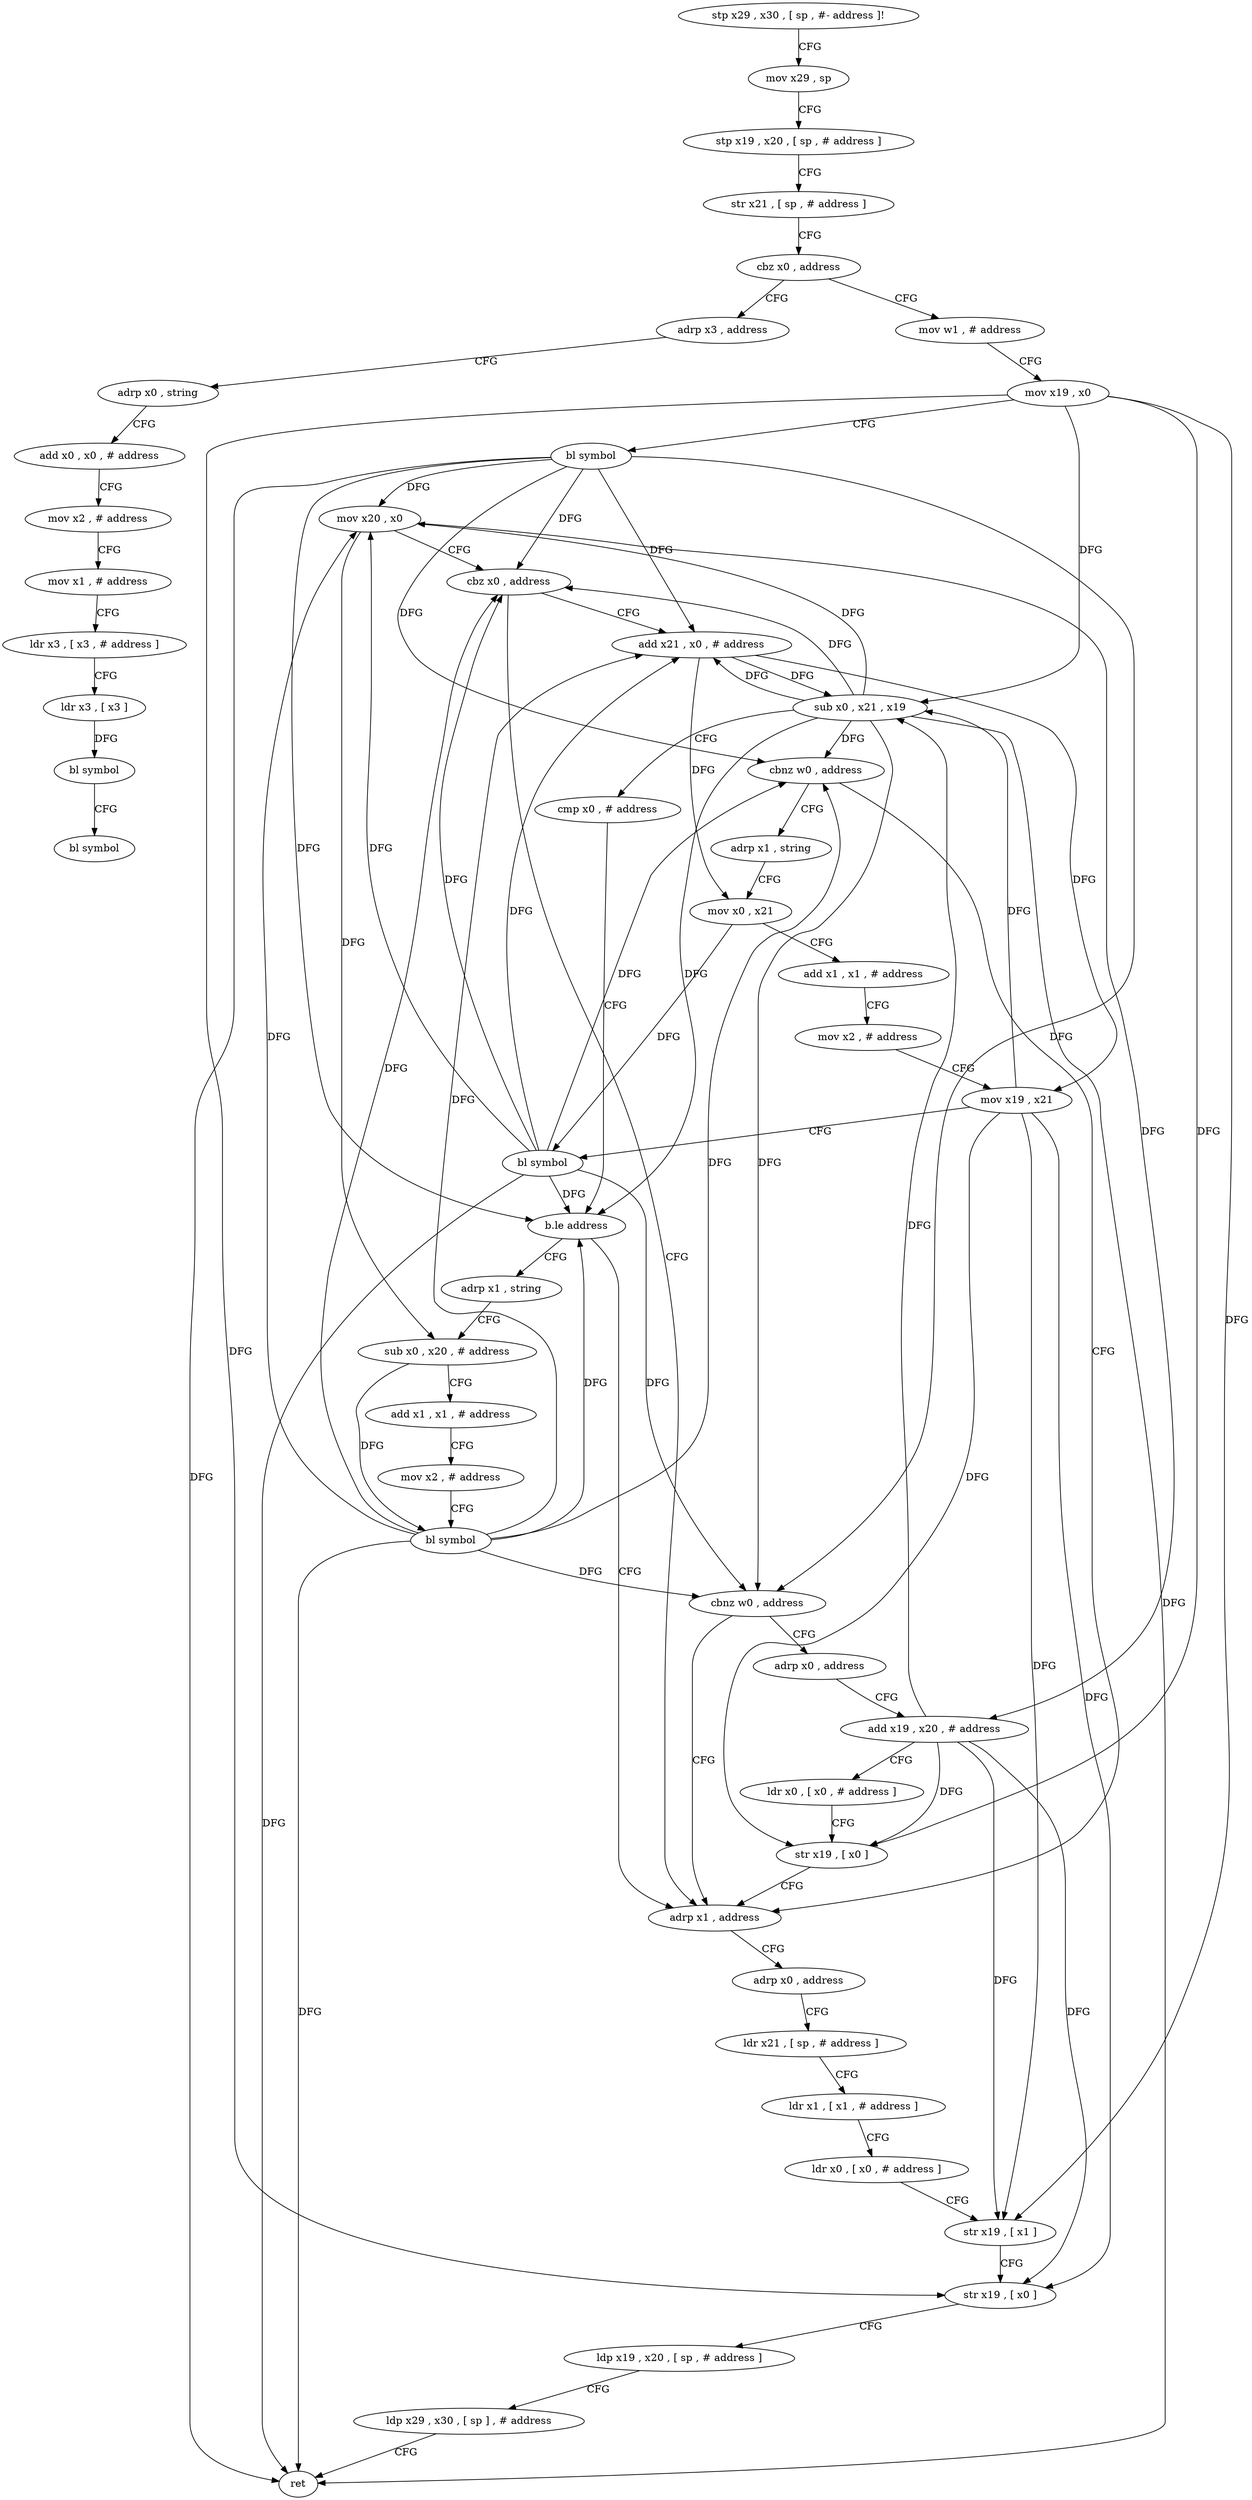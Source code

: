 digraph "func" {
"4223928" [label = "stp x29 , x30 , [ sp , #- address ]!" ]
"4223932" [label = "mov x29 , sp" ]
"4223936" [label = "stp x19 , x20 , [ sp , # address ]" ]
"4223940" [label = "str x21 , [ sp , # address ]" ]
"4223944" [label = "cbz x0 , address" ]
"4224092" [label = "adrp x3 , address" ]
"4223948" [label = "mov w1 , # address" ]
"4224096" [label = "adrp x0 , string" ]
"4224100" [label = "add x0 , x0 , # address" ]
"4224104" [label = "mov x2 , # address" ]
"4224108" [label = "mov x1 , # address" ]
"4224112" [label = "ldr x3 , [ x3 , # address ]" ]
"4224116" [label = "ldr x3 , [ x3 ]" ]
"4224120" [label = "bl symbol" ]
"4224124" [label = "bl symbol" ]
"4223952" [label = "mov x19 , x0" ]
"4223956" [label = "bl symbol" ]
"4223960" [label = "mov x20 , x0" ]
"4223964" [label = "cbz x0 , address" ]
"4224052" [label = "adrp x1 , address" ]
"4223968" [label = "add x21 , x0 , # address" ]
"4224056" [label = "adrp x0 , address" ]
"4224060" [label = "ldr x21 , [ sp , # address ]" ]
"4224064" [label = "ldr x1 , [ x1 , # address ]" ]
"4224068" [label = "ldr x0 , [ x0 , # address ]" ]
"4224072" [label = "str x19 , [ x1 ]" ]
"4224076" [label = "str x19 , [ x0 ]" ]
"4224080" [label = "ldp x19 , x20 , [ sp , # address ]" ]
"4224084" [label = "ldp x29 , x30 , [ sp ] , # address" ]
"4224088" [label = "ret" ]
"4223972" [label = "sub x0 , x21 , x19" ]
"4223976" [label = "cmp x0 , # address" ]
"4223980" [label = "b.le address" ]
"4223984" [label = "adrp x1 , string" ]
"4223988" [label = "sub x0 , x20 , # address" ]
"4223992" [label = "add x1 , x1 , # address" ]
"4223996" [label = "mov x2 , # address" ]
"4224000" [label = "bl symbol" ]
"4224004" [label = "cbnz w0 , address" ]
"4224008" [label = "adrp x1 , string" ]
"4224012" [label = "mov x0 , x21" ]
"4224016" [label = "add x1 , x1 , # address" ]
"4224020" [label = "mov x2 , # address" ]
"4224024" [label = "mov x19 , x21" ]
"4224028" [label = "bl symbol" ]
"4224032" [label = "cbnz w0 , address" ]
"4224036" [label = "adrp x0 , address" ]
"4224040" [label = "add x19 , x20 , # address" ]
"4224044" [label = "ldr x0 , [ x0 , # address ]" ]
"4224048" [label = "str x19 , [ x0 ]" ]
"4223928" -> "4223932" [ label = "CFG" ]
"4223932" -> "4223936" [ label = "CFG" ]
"4223936" -> "4223940" [ label = "CFG" ]
"4223940" -> "4223944" [ label = "CFG" ]
"4223944" -> "4224092" [ label = "CFG" ]
"4223944" -> "4223948" [ label = "CFG" ]
"4224092" -> "4224096" [ label = "CFG" ]
"4223948" -> "4223952" [ label = "CFG" ]
"4224096" -> "4224100" [ label = "CFG" ]
"4224100" -> "4224104" [ label = "CFG" ]
"4224104" -> "4224108" [ label = "CFG" ]
"4224108" -> "4224112" [ label = "CFG" ]
"4224112" -> "4224116" [ label = "CFG" ]
"4224116" -> "4224120" [ label = "DFG" ]
"4224120" -> "4224124" [ label = "CFG" ]
"4223952" -> "4223956" [ label = "CFG" ]
"4223952" -> "4224072" [ label = "DFG" ]
"4223952" -> "4224076" [ label = "DFG" ]
"4223952" -> "4223972" [ label = "DFG" ]
"4223952" -> "4224048" [ label = "DFG" ]
"4223956" -> "4223960" [ label = "DFG" ]
"4223956" -> "4223964" [ label = "DFG" ]
"4223956" -> "4224088" [ label = "DFG" ]
"4223956" -> "4223968" [ label = "DFG" ]
"4223956" -> "4223980" [ label = "DFG" ]
"4223956" -> "4224004" [ label = "DFG" ]
"4223956" -> "4224032" [ label = "DFG" ]
"4223960" -> "4223964" [ label = "CFG" ]
"4223960" -> "4223988" [ label = "DFG" ]
"4223960" -> "4224040" [ label = "DFG" ]
"4223964" -> "4224052" [ label = "CFG" ]
"4223964" -> "4223968" [ label = "CFG" ]
"4224052" -> "4224056" [ label = "CFG" ]
"4223968" -> "4223972" [ label = "DFG" ]
"4223968" -> "4224012" [ label = "DFG" ]
"4223968" -> "4224024" [ label = "DFG" ]
"4224056" -> "4224060" [ label = "CFG" ]
"4224060" -> "4224064" [ label = "CFG" ]
"4224064" -> "4224068" [ label = "CFG" ]
"4224068" -> "4224072" [ label = "CFG" ]
"4224072" -> "4224076" [ label = "CFG" ]
"4224076" -> "4224080" [ label = "CFG" ]
"4224080" -> "4224084" [ label = "CFG" ]
"4224084" -> "4224088" [ label = "CFG" ]
"4223972" -> "4223976" [ label = "CFG" ]
"4223972" -> "4223960" [ label = "DFG" ]
"4223972" -> "4223964" [ label = "DFG" ]
"4223972" -> "4223968" [ label = "DFG" ]
"4223972" -> "4224088" [ label = "DFG" ]
"4223972" -> "4223980" [ label = "DFG" ]
"4223972" -> "4224004" [ label = "DFG" ]
"4223972" -> "4224032" [ label = "DFG" ]
"4223976" -> "4223980" [ label = "CFG" ]
"4223980" -> "4224052" [ label = "CFG" ]
"4223980" -> "4223984" [ label = "CFG" ]
"4223984" -> "4223988" [ label = "CFG" ]
"4223988" -> "4223992" [ label = "CFG" ]
"4223988" -> "4224000" [ label = "DFG" ]
"4223992" -> "4223996" [ label = "CFG" ]
"4223996" -> "4224000" [ label = "CFG" ]
"4224000" -> "4224004" [ label = "DFG" ]
"4224000" -> "4223960" [ label = "DFG" ]
"4224000" -> "4223964" [ label = "DFG" ]
"4224000" -> "4223968" [ label = "DFG" ]
"4224000" -> "4223980" [ label = "DFG" ]
"4224000" -> "4224088" [ label = "DFG" ]
"4224000" -> "4224032" [ label = "DFG" ]
"4224004" -> "4224052" [ label = "CFG" ]
"4224004" -> "4224008" [ label = "CFG" ]
"4224008" -> "4224012" [ label = "CFG" ]
"4224012" -> "4224016" [ label = "CFG" ]
"4224012" -> "4224028" [ label = "DFG" ]
"4224016" -> "4224020" [ label = "CFG" ]
"4224020" -> "4224024" [ label = "CFG" ]
"4224024" -> "4224028" [ label = "CFG" ]
"4224024" -> "4224072" [ label = "DFG" ]
"4224024" -> "4224076" [ label = "DFG" ]
"4224024" -> "4223972" [ label = "DFG" ]
"4224024" -> "4224048" [ label = "DFG" ]
"4224028" -> "4224032" [ label = "DFG" ]
"4224028" -> "4223960" [ label = "DFG" ]
"4224028" -> "4223964" [ label = "DFG" ]
"4224028" -> "4223968" [ label = "DFG" ]
"4224028" -> "4223980" [ label = "DFG" ]
"4224028" -> "4224004" [ label = "DFG" ]
"4224028" -> "4224088" [ label = "DFG" ]
"4224032" -> "4224052" [ label = "CFG" ]
"4224032" -> "4224036" [ label = "CFG" ]
"4224036" -> "4224040" [ label = "CFG" ]
"4224040" -> "4224044" [ label = "CFG" ]
"4224040" -> "4224072" [ label = "DFG" ]
"4224040" -> "4224076" [ label = "DFG" ]
"4224040" -> "4223972" [ label = "DFG" ]
"4224040" -> "4224048" [ label = "DFG" ]
"4224044" -> "4224048" [ label = "CFG" ]
"4224048" -> "4224052" [ label = "CFG" ]
}
